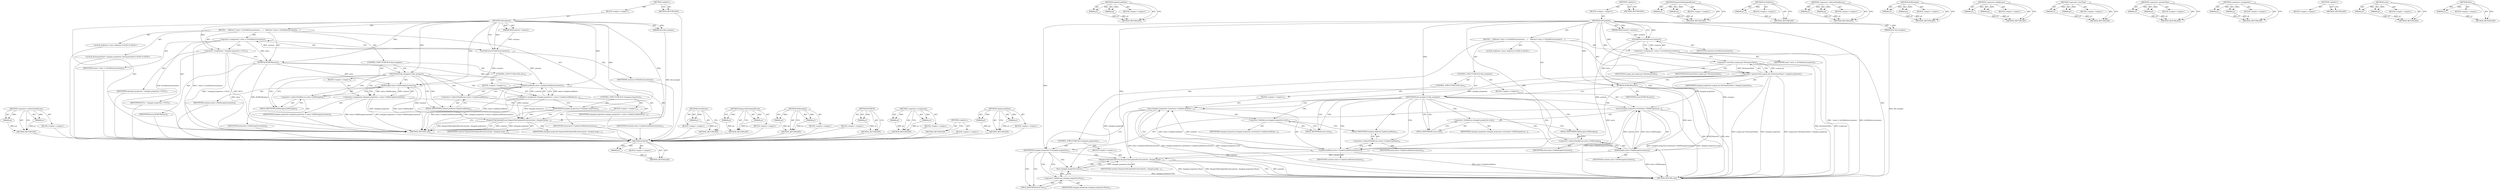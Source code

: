 digraph "Pass" {
vulnerable_89 [label=<(METHOD,&lt;operator&gt;.indirectFieldAccess)>];
vulnerable_90 [label=<(PARAM,p1)>];
vulnerable_91 [label=<(PARAM,p2)>];
vulnerable_92 [label=<(BLOCK,&lt;empty&gt;,&lt;empty&gt;)>];
vulnerable_93 [label=<(METHOD_RETURN,ANY)>];
vulnerable_6 [label=<(METHOD,&lt;global&gt;)<SUB>1</SUB>>];
vulnerable_7 [label=<(BLOCK,&lt;empty&gt;,&lt;empty&gt;)<SUB>1</SUB>>];
vulnerable_8 [label=<(METHOD,TabUpdated)<SUB>1</SUB>>];
vulnerable_9 [label=<(PARAM,WebContents* contents)<SUB>1</SUB>>];
vulnerable_10 [label=<(PARAM,bool did_navigate)<SUB>1</SUB>>];
vulnerable_11 [label=<(BLOCK,{
   TabEntry* entry = GetTabEntry(contents);
 ...,{
   TabEntry* entry = GetTabEntry(contents);
 ...)<SUB>1</SUB>>];
vulnerable_12 [label="<(LOCAL,TabEntry* entry: TabEntry*)<SUB>2</SUB>>"];
vulnerable_13 [label=<(&lt;operator&gt;.assignment,* entry = GetTabEntry(contents))<SUB>2</SUB>>];
vulnerable_14 [label=<(IDENTIFIER,entry,* entry = GetTabEntry(contents))<SUB>2</SUB>>];
vulnerable_15 [label=<(GetTabEntry,GetTabEntry(contents))<SUB>2</SUB>>];
vulnerable_16 [label=<(IDENTIFIER,contents,GetTabEntry(contents))<SUB>2</SUB>>];
vulnerable_17 [label="<(LOCAL,DictionaryValue* changed_properties: DictionaryValue*)<SUB>3</SUB>>"];
vulnerable_18 [label=<(&lt;operator&gt;.assignment,* changed_properties = NULL)<SUB>3</SUB>>];
vulnerable_19 [label=<(IDENTIFIER,changed_properties,* changed_properties = NULL)<SUB>3</SUB>>];
vulnerable_20 [label=<(IDENTIFIER,NULL,* changed_properties = NULL)<SUB>3</SUB>>];
vulnerable_21 [label=<(DCHECK,DCHECK(entry))<SUB>5</SUB>>];
vulnerable_22 [label=<(IDENTIFIER,entry,DCHECK(entry))<SUB>5</SUB>>];
vulnerable_23 [label=<(CONTROL_STRUCTURE,IF,if (did_navigate))<SUB>7</SUB>>];
vulnerable_24 [label=<(IDENTIFIER,did_navigate,if (did_navigate))<SUB>7</SUB>>];
vulnerable_25 [label=<(BLOCK,&lt;empty&gt;,&lt;empty&gt;)<SUB>8</SUB>>];
vulnerable_26 [label=<(&lt;operator&gt;.assignment,changed_properties = entry-&gt;DidNavigate(contents))<SUB>8</SUB>>];
vulnerable_27 [label=<(IDENTIFIER,changed_properties,changed_properties = entry-&gt;DidNavigate(contents))<SUB>8</SUB>>];
vulnerable_28 [label=<(DidNavigate,entry-&gt;DidNavigate(contents))<SUB>8</SUB>>];
vulnerable_29 [label=<(&lt;operator&gt;.indirectFieldAccess,entry-&gt;DidNavigate)<SUB>8</SUB>>];
vulnerable_30 [label=<(IDENTIFIER,entry,entry-&gt;DidNavigate(contents))<SUB>8</SUB>>];
vulnerable_31 [label=<(FIELD_IDENTIFIER,DidNavigate,DidNavigate)<SUB>8</SUB>>];
vulnerable_32 [label=<(IDENTIFIER,contents,entry-&gt;DidNavigate(contents))<SUB>8</SUB>>];
vulnerable_33 [label=<(CONTROL_STRUCTURE,ELSE,else)<SUB>10</SUB>>];
vulnerable_34 [label=<(BLOCK,&lt;empty&gt;,&lt;empty&gt;)<SUB>10</SUB>>];
vulnerable_35 [label=<(&lt;operator&gt;.assignment,changed_properties = entry-&gt;UpdateLoadState(con...)<SUB>10</SUB>>];
vulnerable_36 [label=<(IDENTIFIER,changed_properties,changed_properties = entry-&gt;UpdateLoadState(con...)<SUB>10</SUB>>];
vulnerable_37 [label=<(UpdateLoadState,entry-&gt;UpdateLoadState(contents))<SUB>10</SUB>>];
vulnerable_38 [label=<(&lt;operator&gt;.indirectFieldAccess,entry-&gt;UpdateLoadState)<SUB>10</SUB>>];
vulnerable_39 [label=<(IDENTIFIER,entry,entry-&gt;UpdateLoadState(contents))<SUB>10</SUB>>];
vulnerable_40 [label=<(FIELD_IDENTIFIER,UpdateLoadState,UpdateLoadState)<SUB>10</SUB>>];
vulnerable_41 [label=<(IDENTIFIER,contents,entry-&gt;UpdateLoadState(contents))<SUB>10</SUB>>];
vulnerable_42 [label=<(CONTROL_STRUCTURE,IF,if (changed_properties))<SUB>12</SUB>>];
vulnerable_43 [label=<(IDENTIFIER,changed_properties,if (changed_properties))<SUB>12</SUB>>];
vulnerable_44 [label=<(BLOCK,&lt;empty&gt;,&lt;empty&gt;)<SUB>13</SUB>>];
vulnerable_45 [label=<(DispatchTabUpdatedEvent,DispatchTabUpdatedEvent(contents, changed_prope...)<SUB>13</SUB>>];
vulnerable_46 [label=<(IDENTIFIER,contents,DispatchTabUpdatedEvent(contents, changed_prope...)<SUB>13</SUB>>];
vulnerable_47 [label=<(IDENTIFIER,changed_properties,DispatchTabUpdatedEvent(contents, changed_prope...)<SUB>13</SUB>>];
vulnerable_48 [label=<(METHOD_RETURN,void)<SUB>1</SUB>>];
vulnerable_50 [label=<(METHOD_RETURN,ANY)<SUB>1</SUB>>];
vulnerable_76 [label=<(METHOD,GetTabEntry)>];
vulnerable_77 [label=<(PARAM,p1)>];
vulnerable_78 [label=<(BLOCK,&lt;empty&gt;,&lt;empty&gt;)>];
vulnerable_79 [label=<(METHOD_RETURN,ANY)>];
vulnerable_99 [label=<(METHOD,DispatchTabUpdatedEvent)>];
vulnerable_100 [label=<(PARAM,p1)>];
vulnerable_101 [label=<(PARAM,p2)>];
vulnerable_102 [label=<(BLOCK,&lt;empty&gt;,&lt;empty&gt;)>];
vulnerable_103 [label=<(METHOD_RETURN,ANY)>];
vulnerable_84 [label=<(METHOD,DidNavigate)>];
vulnerable_85 [label=<(PARAM,p1)>];
vulnerable_86 [label=<(PARAM,p2)>];
vulnerable_87 [label=<(BLOCK,&lt;empty&gt;,&lt;empty&gt;)>];
vulnerable_88 [label=<(METHOD_RETURN,ANY)>];
vulnerable_80 [label=<(METHOD,DCHECK)>];
vulnerable_81 [label=<(PARAM,p1)>];
vulnerable_82 [label=<(BLOCK,&lt;empty&gt;,&lt;empty&gt;)>];
vulnerable_83 [label=<(METHOD_RETURN,ANY)>];
vulnerable_71 [label=<(METHOD,&lt;operator&gt;.assignment)>];
vulnerable_72 [label=<(PARAM,p1)>];
vulnerable_73 [label=<(PARAM,p2)>];
vulnerable_74 [label=<(BLOCK,&lt;empty&gt;,&lt;empty&gt;)>];
vulnerable_75 [label=<(METHOD_RETURN,ANY)>];
vulnerable_65 [label=<(METHOD,&lt;global&gt;)<SUB>1</SUB>>];
vulnerable_66 [label=<(BLOCK,&lt;empty&gt;,&lt;empty&gt;)>];
vulnerable_67 [label=<(METHOD_RETURN,ANY)>];
vulnerable_94 [label=<(METHOD,UpdateLoadState)>];
vulnerable_95 [label=<(PARAM,p1)>];
vulnerable_96 [label=<(PARAM,p2)>];
vulnerable_97 [label=<(BLOCK,&lt;empty&gt;,&lt;empty&gt;)>];
vulnerable_98 [label=<(METHOD_RETURN,ANY)>];
fixed_96 [label=<(METHOD,DCHECK)>];
fixed_97 [label=<(PARAM,p1)>];
fixed_98 [label=<(BLOCK,&lt;empty&gt;,&lt;empty&gt;)>];
fixed_99 [label=<(METHOD_RETURN,ANY)>];
fixed_120 [label=<(METHOD,UpdateLoadState)>];
fixed_121 [label=<(PARAM,p1)>];
fixed_122 [label=<(PARAM,p2)>];
fixed_123 [label=<(BLOCK,&lt;empty&gt;,&lt;empty&gt;)>];
fixed_124 [label=<(METHOD_RETURN,ANY)>];
fixed_6 [label=<(METHOD,&lt;global&gt;)<SUB>1</SUB>>];
fixed_7 [label=<(BLOCK,&lt;empty&gt;,&lt;empty&gt;)<SUB>1</SUB>>];
fixed_8 [label=<(METHOD,TabUpdated)<SUB>1</SUB>>];
fixed_9 [label=<(PARAM,WebContents* contents)<SUB>1</SUB>>];
fixed_10 [label=<(PARAM,bool did_navigate)<SUB>1</SUB>>];
fixed_11 [label=<(BLOCK,{
   TabEntry* entry = GetTabEntry(contents);
 ...,{
   TabEntry* entry = GetTabEntry(contents);
 ...)<SUB>1</SUB>>];
fixed_12 [label="<(LOCAL,TabEntry* entry: TabEntry*)<SUB>2</SUB>>"];
fixed_13 [label=<(&lt;operator&gt;.assignment,* entry = GetTabEntry(contents))<SUB>2</SUB>>];
fixed_14 [label=<(IDENTIFIER,entry,* entry = GetTabEntry(contents))<SUB>2</SUB>>];
fixed_15 [label=<(GetTabEntry,GetTabEntry(contents))<SUB>2</SUB>>];
fixed_16 [label=<(IDENTIFIER,contents,GetTabEntry(contents))<SUB>2</SUB>>];
fixed_17 [label=<(&lt;operator&gt;.greaterThan,scoped_ptr&lt;DictionaryValue&gt; changed_properties)<SUB>3</SUB>>];
fixed_18 [label=<(&lt;operator&gt;.lessThan,scoped_ptr&lt;DictionaryValue)<SUB>3</SUB>>];
fixed_19 [label=<(IDENTIFIER,scoped_ptr,scoped_ptr&lt;DictionaryValue)<SUB>3</SUB>>];
fixed_20 [label=<(IDENTIFIER,DictionaryValue,scoped_ptr&lt;DictionaryValue)<SUB>3</SUB>>];
fixed_21 [label=<(IDENTIFIER,changed_properties,scoped_ptr&lt;DictionaryValue&gt; changed_properties)<SUB>3</SUB>>];
fixed_22 [label=<(DCHECK,DCHECK(entry))<SUB>5</SUB>>];
fixed_23 [label=<(IDENTIFIER,entry,DCHECK(entry))<SUB>5</SUB>>];
fixed_24 [label=<(CONTROL_STRUCTURE,IF,if (did_navigate))<SUB>7</SUB>>];
fixed_25 [label=<(IDENTIFIER,did_navigate,if (did_navigate))<SUB>7</SUB>>];
fixed_26 [label=<(BLOCK,&lt;empty&gt;,&lt;empty&gt;)<SUB>8</SUB>>];
fixed_27 [label=<(reset,changed_properties.reset(entry-&gt;DidNavigate(con...)<SUB>8</SUB>>];
fixed_28 [label=<(&lt;operator&gt;.fieldAccess,changed_properties.reset)<SUB>8</SUB>>];
fixed_29 [label=<(IDENTIFIER,changed_properties,changed_properties.reset(entry-&gt;DidNavigate(con...)<SUB>8</SUB>>];
fixed_30 [label=<(FIELD_IDENTIFIER,reset,reset)<SUB>8</SUB>>];
fixed_31 [label=<(DidNavigate,entry-&gt;DidNavigate(contents))<SUB>8</SUB>>];
fixed_32 [label=<(&lt;operator&gt;.indirectFieldAccess,entry-&gt;DidNavigate)<SUB>8</SUB>>];
fixed_33 [label=<(IDENTIFIER,entry,entry-&gt;DidNavigate(contents))<SUB>8</SUB>>];
fixed_34 [label=<(FIELD_IDENTIFIER,DidNavigate,DidNavigate)<SUB>8</SUB>>];
fixed_35 [label=<(IDENTIFIER,contents,entry-&gt;DidNavigate(contents))<SUB>8</SUB>>];
fixed_36 [label=<(CONTROL_STRUCTURE,ELSE,else)<SUB>10</SUB>>];
fixed_37 [label=<(BLOCK,&lt;empty&gt;,&lt;empty&gt;)<SUB>10</SUB>>];
fixed_38 [label=<(reset,changed_properties.reset(entry-&gt;UpdateLoadState...)<SUB>10</SUB>>];
fixed_39 [label=<(&lt;operator&gt;.fieldAccess,changed_properties.reset)<SUB>10</SUB>>];
fixed_40 [label=<(IDENTIFIER,changed_properties,changed_properties.reset(entry-&gt;UpdateLoadState...)<SUB>10</SUB>>];
fixed_41 [label=<(FIELD_IDENTIFIER,reset,reset)<SUB>10</SUB>>];
fixed_42 [label=<(UpdateLoadState,entry-&gt;UpdateLoadState(contents))<SUB>10</SUB>>];
fixed_43 [label=<(&lt;operator&gt;.indirectFieldAccess,entry-&gt;UpdateLoadState)<SUB>10</SUB>>];
fixed_44 [label=<(IDENTIFIER,entry,entry-&gt;UpdateLoadState(contents))<SUB>10</SUB>>];
fixed_45 [label=<(FIELD_IDENTIFIER,UpdateLoadState,UpdateLoadState)<SUB>10</SUB>>];
fixed_46 [label=<(IDENTIFIER,contents,entry-&gt;UpdateLoadState(contents))<SUB>10</SUB>>];
fixed_47 [label=<(CONTROL_STRUCTURE,IF,if (changed_properties))<SUB>12</SUB>>];
fixed_48 [label=<(IDENTIFIER,changed_properties,if (changed_properties))<SUB>12</SUB>>];
fixed_49 [label=<(BLOCK,&lt;empty&gt;,&lt;empty&gt;)<SUB>13</SUB>>];
fixed_50 [label=<(DispatchTabUpdatedEvent,DispatchTabUpdatedEvent(contents, changed_prope...)<SUB>13</SUB>>];
fixed_51 [label=<(IDENTIFIER,contents,DispatchTabUpdatedEvent(contents, changed_prope...)<SUB>13</SUB>>];
fixed_52 [label=<(Pass,changed_properties.Pass())<SUB>13</SUB>>];
fixed_53 [label=<(&lt;operator&gt;.fieldAccess,changed_properties.Pass)<SUB>13</SUB>>];
fixed_54 [label=<(IDENTIFIER,changed_properties,changed_properties.Pass())<SUB>13</SUB>>];
fixed_55 [label=<(FIELD_IDENTIFIER,Pass,Pass)<SUB>13</SUB>>];
fixed_56 [label=<(METHOD_RETURN,void)<SUB>1</SUB>>];
fixed_58 [label=<(METHOD_RETURN,ANY)<SUB>1</SUB>>];
fixed_125 [label=<(METHOD,DispatchTabUpdatedEvent)>];
fixed_126 [label=<(PARAM,p1)>];
fixed_127 [label=<(PARAM,p2)>];
fixed_128 [label=<(BLOCK,&lt;empty&gt;,&lt;empty&gt;)>];
fixed_129 [label=<(METHOD_RETURN,ANY)>];
fixed_82 [label=<(METHOD,GetTabEntry)>];
fixed_83 [label=<(PARAM,p1)>];
fixed_84 [label=<(BLOCK,&lt;empty&gt;,&lt;empty&gt;)>];
fixed_85 [label=<(METHOD_RETURN,ANY)>];
fixed_115 [label=<(METHOD,&lt;operator&gt;.indirectFieldAccess)>];
fixed_116 [label=<(PARAM,p1)>];
fixed_117 [label=<(PARAM,p2)>];
fixed_118 [label=<(BLOCK,&lt;empty&gt;,&lt;empty&gt;)>];
fixed_119 [label=<(METHOD_RETURN,ANY)>];
fixed_110 [label=<(METHOD,DidNavigate)>];
fixed_111 [label=<(PARAM,p1)>];
fixed_112 [label=<(PARAM,p2)>];
fixed_113 [label=<(BLOCK,&lt;empty&gt;,&lt;empty&gt;)>];
fixed_114 [label=<(METHOD_RETURN,ANY)>];
fixed_105 [label=<(METHOD,&lt;operator&gt;.fieldAccess)>];
fixed_106 [label=<(PARAM,p1)>];
fixed_107 [label=<(PARAM,p2)>];
fixed_108 [label=<(BLOCK,&lt;empty&gt;,&lt;empty&gt;)>];
fixed_109 [label=<(METHOD_RETURN,ANY)>];
fixed_91 [label=<(METHOD,&lt;operator&gt;.lessThan)>];
fixed_92 [label=<(PARAM,p1)>];
fixed_93 [label=<(PARAM,p2)>];
fixed_94 [label=<(BLOCK,&lt;empty&gt;,&lt;empty&gt;)>];
fixed_95 [label=<(METHOD_RETURN,ANY)>];
fixed_86 [label=<(METHOD,&lt;operator&gt;.greaterThan)>];
fixed_87 [label=<(PARAM,p1)>];
fixed_88 [label=<(PARAM,p2)>];
fixed_89 [label=<(BLOCK,&lt;empty&gt;,&lt;empty&gt;)>];
fixed_90 [label=<(METHOD_RETURN,ANY)>];
fixed_77 [label=<(METHOD,&lt;operator&gt;.assignment)>];
fixed_78 [label=<(PARAM,p1)>];
fixed_79 [label=<(PARAM,p2)>];
fixed_80 [label=<(BLOCK,&lt;empty&gt;,&lt;empty&gt;)>];
fixed_81 [label=<(METHOD_RETURN,ANY)>];
fixed_71 [label=<(METHOD,&lt;global&gt;)<SUB>1</SUB>>];
fixed_72 [label=<(BLOCK,&lt;empty&gt;,&lt;empty&gt;)>];
fixed_73 [label=<(METHOD_RETURN,ANY)>];
fixed_100 [label=<(METHOD,reset)>];
fixed_101 [label=<(PARAM,p1)>];
fixed_102 [label=<(PARAM,p2)>];
fixed_103 [label=<(BLOCK,&lt;empty&gt;,&lt;empty&gt;)>];
fixed_104 [label=<(METHOD_RETURN,ANY)>];
fixed_130 [label=<(METHOD,Pass)>];
fixed_131 [label=<(PARAM,p1)>];
fixed_132 [label=<(BLOCK,&lt;empty&gt;,&lt;empty&gt;)>];
fixed_133 [label=<(METHOD_RETURN,ANY)>];
vulnerable_89 -> vulnerable_90  [key=0, label="AST: "];
vulnerable_89 -> vulnerable_90  [key=1, label="DDG: "];
vulnerable_89 -> vulnerable_92  [key=0, label="AST: "];
vulnerable_89 -> vulnerable_91  [key=0, label="AST: "];
vulnerable_89 -> vulnerable_91  [key=1, label="DDG: "];
vulnerable_89 -> vulnerable_93  [key=0, label="AST: "];
vulnerable_89 -> vulnerable_93  [key=1, label="CFG: "];
vulnerable_90 -> vulnerable_93  [key=0, label="DDG: p1"];
vulnerable_91 -> vulnerable_93  [key=0, label="DDG: p2"];
vulnerable_92 -> fixed_96  [key=0];
vulnerable_93 -> fixed_96  [key=0];
vulnerable_6 -> vulnerable_7  [key=0, label="AST: "];
vulnerable_6 -> vulnerable_50  [key=0, label="AST: "];
vulnerable_6 -> vulnerable_50  [key=1, label="CFG: "];
vulnerable_7 -> vulnerable_8  [key=0, label="AST: "];
vulnerable_8 -> vulnerable_9  [key=0, label="AST: "];
vulnerable_8 -> vulnerable_9  [key=1, label="DDG: "];
vulnerable_8 -> vulnerable_10  [key=0, label="AST: "];
vulnerable_8 -> vulnerable_10  [key=1, label="DDG: "];
vulnerable_8 -> vulnerable_11  [key=0, label="AST: "];
vulnerable_8 -> vulnerable_48  [key=0, label="AST: "];
vulnerable_8 -> vulnerable_15  [key=0, label="CFG: "];
vulnerable_8 -> vulnerable_15  [key=1, label="DDG: "];
vulnerable_8 -> vulnerable_18  [key=0, label="DDG: "];
vulnerable_8 -> vulnerable_21  [key=0, label="DDG: "];
vulnerable_8 -> vulnerable_24  [key=0, label="DDG: "];
vulnerable_8 -> vulnerable_43  [key=0, label="DDG: "];
vulnerable_8 -> vulnerable_45  [key=0, label="DDG: "];
vulnerable_8 -> vulnerable_28  [key=0, label="DDG: "];
vulnerable_8 -> vulnerable_37  [key=0, label="DDG: "];
vulnerable_9 -> vulnerable_15  [key=0, label="DDG: contents"];
vulnerable_10 -> vulnerable_48  [key=0, label="DDG: did_navigate"];
vulnerable_11 -> vulnerable_12  [key=0, label="AST: "];
vulnerable_11 -> vulnerable_13  [key=0, label="AST: "];
vulnerable_11 -> vulnerable_17  [key=0, label="AST: "];
vulnerable_11 -> vulnerable_18  [key=0, label="AST: "];
vulnerable_11 -> vulnerable_21  [key=0, label="AST: "];
vulnerable_11 -> vulnerable_23  [key=0, label="AST: "];
vulnerable_11 -> vulnerable_42  [key=0, label="AST: "];
vulnerable_12 -> fixed_96  [key=0];
vulnerable_13 -> vulnerable_14  [key=0, label="AST: "];
vulnerable_13 -> vulnerable_15  [key=0, label="AST: "];
vulnerable_13 -> vulnerable_18  [key=0, label="CFG: "];
vulnerable_13 -> vulnerable_48  [key=0, label="DDG: GetTabEntry(contents)"];
vulnerable_13 -> vulnerable_48  [key=1, label="DDG: * entry = GetTabEntry(contents)"];
vulnerable_13 -> vulnerable_21  [key=0, label="DDG: entry"];
vulnerable_14 -> fixed_96  [key=0];
vulnerable_15 -> vulnerable_16  [key=0, label="AST: "];
vulnerable_15 -> vulnerable_13  [key=0, label="CFG: "];
vulnerable_15 -> vulnerable_13  [key=1, label="DDG: contents"];
vulnerable_15 -> vulnerable_28  [key=0, label="DDG: contents"];
vulnerable_15 -> vulnerable_37  [key=0, label="DDG: contents"];
vulnerable_16 -> fixed_96  [key=0];
vulnerable_17 -> fixed_96  [key=0];
vulnerable_18 -> vulnerable_19  [key=0, label="AST: "];
vulnerable_18 -> vulnerable_20  [key=0, label="AST: "];
vulnerable_18 -> vulnerable_21  [key=0, label="CFG: "];
vulnerable_18 -> vulnerable_48  [key=0, label="DDG: * changed_properties = NULL"];
vulnerable_18 -> vulnerable_48  [key=1, label="DDG: NULL"];
vulnerable_19 -> fixed_96  [key=0];
vulnerable_20 -> fixed_96  [key=0];
vulnerable_21 -> vulnerable_22  [key=0, label="AST: "];
vulnerable_21 -> vulnerable_24  [key=0, label="CFG: "];
vulnerable_21 -> vulnerable_48  [key=0, label="DDG: entry"];
vulnerable_21 -> vulnerable_48  [key=1, label="DDG: DCHECK(entry)"];
vulnerable_21 -> vulnerable_28  [key=0, label="DDG: entry"];
vulnerable_21 -> vulnerable_37  [key=0, label="DDG: entry"];
vulnerable_22 -> fixed_96  [key=0];
vulnerable_23 -> vulnerable_24  [key=0, label="AST: "];
vulnerable_23 -> vulnerable_25  [key=0, label="AST: "];
vulnerable_23 -> vulnerable_33  [key=0, label="AST: "];
vulnerable_24 -> vulnerable_31  [key=0, label="CFG: "];
vulnerable_24 -> vulnerable_31  [key=1, label="CDG: "];
vulnerable_24 -> vulnerable_40  [key=0, label="CFG: "];
vulnerable_24 -> vulnerable_40  [key=1, label="CDG: "];
vulnerable_24 -> vulnerable_29  [key=0, label="CDG: "];
vulnerable_24 -> vulnerable_26  [key=0, label="CDG: "];
vulnerable_24 -> vulnerable_28  [key=0, label="CDG: "];
vulnerable_24 -> vulnerable_35  [key=0, label="CDG: "];
vulnerable_24 -> vulnerable_37  [key=0, label="CDG: "];
vulnerable_24 -> vulnerable_38  [key=0, label="CDG: "];
vulnerable_25 -> vulnerable_26  [key=0, label="AST: "];
vulnerable_26 -> vulnerable_27  [key=0, label="AST: "];
vulnerable_26 -> vulnerable_28  [key=0, label="AST: "];
vulnerable_26 -> vulnerable_43  [key=0, label="CFG: "];
vulnerable_26 -> vulnerable_48  [key=0, label="DDG: entry-&gt;DidNavigate(contents)"];
vulnerable_26 -> vulnerable_48  [key=1, label="DDG: changed_properties = entry-&gt;DidNavigate(contents)"];
vulnerable_26 -> vulnerable_45  [key=0, label="DDG: changed_properties"];
vulnerable_27 -> fixed_96  [key=0];
vulnerable_28 -> vulnerable_29  [key=0, label="AST: "];
vulnerable_28 -> vulnerable_32  [key=0, label="AST: "];
vulnerable_28 -> vulnerable_26  [key=0, label="CFG: "];
vulnerable_28 -> vulnerable_26  [key=1, label="DDG: entry-&gt;DidNavigate"];
vulnerable_28 -> vulnerable_26  [key=2, label="DDG: contents"];
vulnerable_28 -> vulnerable_48  [key=0, label="DDG: entry-&gt;DidNavigate"];
vulnerable_28 -> vulnerable_45  [key=0, label="DDG: contents"];
vulnerable_29 -> vulnerable_30  [key=0, label="AST: "];
vulnerable_29 -> vulnerable_31  [key=0, label="AST: "];
vulnerable_29 -> vulnerable_28  [key=0, label="CFG: "];
vulnerable_30 -> fixed_96  [key=0];
vulnerable_31 -> vulnerable_29  [key=0, label="CFG: "];
vulnerable_32 -> fixed_96  [key=0];
vulnerable_33 -> vulnerable_34  [key=0, label="AST: "];
vulnerable_34 -> vulnerable_35  [key=0, label="AST: "];
vulnerable_35 -> vulnerable_36  [key=0, label="AST: "];
vulnerable_35 -> vulnerable_37  [key=0, label="AST: "];
vulnerable_35 -> vulnerable_43  [key=0, label="CFG: "];
vulnerable_35 -> vulnerable_48  [key=0, label="DDG: entry-&gt;UpdateLoadState(contents)"];
vulnerable_35 -> vulnerable_48  [key=1, label="DDG: changed_properties = entry-&gt;UpdateLoadState(contents)"];
vulnerable_35 -> vulnerable_45  [key=0, label="DDG: changed_properties"];
vulnerable_36 -> fixed_96  [key=0];
vulnerable_37 -> vulnerable_38  [key=0, label="AST: "];
vulnerable_37 -> vulnerable_41  [key=0, label="AST: "];
vulnerable_37 -> vulnerable_35  [key=0, label="CFG: "];
vulnerable_37 -> vulnerable_35  [key=1, label="DDG: entry-&gt;UpdateLoadState"];
vulnerable_37 -> vulnerable_35  [key=2, label="DDG: contents"];
vulnerable_37 -> vulnerable_48  [key=0, label="DDG: entry-&gt;UpdateLoadState"];
vulnerable_37 -> vulnerable_45  [key=0, label="DDG: contents"];
vulnerable_38 -> vulnerable_39  [key=0, label="AST: "];
vulnerable_38 -> vulnerable_40  [key=0, label="AST: "];
vulnerable_38 -> vulnerable_37  [key=0, label="CFG: "];
vulnerable_39 -> fixed_96  [key=0];
vulnerable_40 -> vulnerable_38  [key=0, label="CFG: "];
vulnerable_41 -> fixed_96  [key=0];
vulnerable_42 -> vulnerable_43  [key=0, label="AST: "];
vulnerable_42 -> vulnerable_44  [key=0, label="AST: "];
vulnerable_43 -> vulnerable_48  [key=0, label="CFG: "];
vulnerable_43 -> vulnerable_45  [key=0, label="CFG: "];
vulnerable_43 -> vulnerable_45  [key=1, label="CDG: "];
vulnerable_44 -> vulnerable_45  [key=0, label="AST: "];
vulnerable_45 -> vulnerable_46  [key=0, label="AST: "];
vulnerable_45 -> vulnerable_47  [key=0, label="AST: "];
vulnerable_45 -> vulnerable_48  [key=0, label="CFG: "];
vulnerable_45 -> vulnerable_48  [key=1, label="DDG: contents"];
vulnerable_45 -> vulnerable_48  [key=2, label="DDG: changed_properties"];
vulnerable_45 -> vulnerable_48  [key=3, label="DDG: DispatchTabUpdatedEvent(contents, changed_properties)"];
vulnerable_46 -> fixed_96  [key=0];
vulnerable_47 -> fixed_96  [key=0];
vulnerable_48 -> fixed_96  [key=0];
vulnerable_50 -> fixed_96  [key=0];
vulnerable_76 -> vulnerable_77  [key=0, label="AST: "];
vulnerable_76 -> vulnerable_77  [key=1, label="DDG: "];
vulnerable_76 -> vulnerable_78  [key=0, label="AST: "];
vulnerable_76 -> vulnerable_79  [key=0, label="AST: "];
vulnerable_76 -> vulnerable_79  [key=1, label="CFG: "];
vulnerable_77 -> vulnerable_79  [key=0, label="DDG: p1"];
vulnerable_78 -> fixed_96  [key=0];
vulnerable_79 -> fixed_96  [key=0];
vulnerable_99 -> vulnerable_100  [key=0, label="AST: "];
vulnerable_99 -> vulnerable_100  [key=1, label="DDG: "];
vulnerable_99 -> vulnerable_102  [key=0, label="AST: "];
vulnerable_99 -> vulnerable_101  [key=0, label="AST: "];
vulnerable_99 -> vulnerable_101  [key=1, label="DDG: "];
vulnerable_99 -> vulnerable_103  [key=0, label="AST: "];
vulnerable_99 -> vulnerable_103  [key=1, label="CFG: "];
vulnerable_100 -> vulnerable_103  [key=0, label="DDG: p1"];
vulnerable_101 -> vulnerable_103  [key=0, label="DDG: p2"];
vulnerable_102 -> fixed_96  [key=0];
vulnerable_103 -> fixed_96  [key=0];
vulnerable_84 -> vulnerable_85  [key=0, label="AST: "];
vulnerable_84 -> vulnerable_85  [key=1, label="DDG: "];
vulnerable_84 -> vulnerable_87  [key=0, label="AST: "];
vulnerable_84 -> vulnerable_86  [key=0, label="AST: "];
vulnerable_84 -> vulnerable_86  [key=1, label="DDG: "];
vulnerable_84 -> vulnerable_88  [key=0, label="AST: "];
vulnerable_84 -> vulnerable_88  [key=1, label="CFG: "];
vulnerable_85 -> vulnerable_88  [key=0, label="DDG: p1"];
vulnerable_86 -> vulnerable_88  [key=0, label="DDG: p2"];
vulnerable_87 -> fixed_96  [key=0];
vulnerable_88 -> fixed_96  [key=0];
vulnerable_80 -> vulnerable_81  [key=0, label="AST: "];
vulnerable_80 -> vulnerable_81  [key=1, label="DDG: "];
vulnerable_80 -> vulnerable_82  [key=0, label="AST: "];
vulnerable_80 -> vulnerable_83  [key=0, label="AST: "];
vulnerable_80 -> vulnerable_83  [key=1, label="CFG: "];
vulnerable_81 -> vulnerable_83  [key=0, label="DDG: p1"];
vulnerable_82 -> fixed_96  [key=0];
vulnerable_83 -> fixed_96  [key=0];
vulnerable_71 -> vulnerable_72  [key=0, label="AST: "];
vulnerable_71 -> vulnerable_72  [key=1, label="DDG: "];
vulnerable_71 -> vulnerable_74  [key=0, label="AST: "];
vulnerable_71 -> vulnerable_73  [key=0, label="AST: "];
vulnerable_71 -> vulnerable_73  [key=1, label="DDG: "];
vulnerable_71 -> vulnerable_75  [key=0, label="AST: "];
vulnerable_71 -> vulnerable_75  [key=1, label="CFG: "];
vulnerable_72 -> vulnerable_75  [key=0, label="DDG: p1"];
vulnerable_73 -> vulnerable_75  [key=0, label="DDG: p2"];
vulnerable_74 -> fixed_96  [key=0];
vulnerable_75 -> fixed_96  [key=0];
vulnerable_65 -> vulnerable_66  [key=0, label="AST: "];
vulnerable_65 -> vulnerable_67  [key=0, label="AST: "];
vulnerable_65 -> vulnerable_67  [key=1, label="CFG: "];
vulnerable_66 -> fixed_96  [key=0];
vulnerable_67 -> fixed_96  [key=0];
vulnerable_94 -> vulnerable_95  [key=0, label="AST: "];
vulnerable_94 -> vulnerable_95  [key=1, label="DDG: "];
vulnerable_94 -> vulnerable_97  [key=0, label="AST: "];
vulnerable_94 -> vulnerable_96  [key=0, label="AST: "];
vulnerable_94 -> vulnerable_96  [key=1, label="DDG: "];
vulnerable_94 -> vulnerable_98  [key=0, label="AST: "];
vulnerable_94 -> vulnerable_98  [key=1, label="CFG: "];
vulnerable_95 -> vulnerable_98  [key=0, label="DDG: p1"];
vulnerable_96 -> vulnerable_98  [key=0, label="DDG: p2"];
vulnerable_97 -> fixed_96  [key=0];
vulnerable_98 -> fixed_96  [key=0];
fixed_96 -> fixed_97  [key=0, label="AST: "];
fixed_96 -> fixed_97  [key=1, label="DDG: "];
fixed_96 -> fixed_98  [key=0, label="AST: "];
fixed_96 -> fixed_99  [key=0, label="AST: "];
fixed_96 -> fixed_99  [key=1, label="CFG: "];
fixed_97 -> fixed_99  [key=0, label="DDG: p1"];
fixed_120 -> fixed_121  [key=0, label="AST: "];
fixed_120 -> fixed_121  [key=1, label="DDG: "];
fixed_120 -> fixed_123  [key=0, label="AST: "];
fixed_120 -> fixed_122  [key=0, label="AST: "];
fixed_120 -> fixed_122  [key=1, label="DDG: "];
fixed_120 -> fixed_124  [key=0, label="AST: "];
fixed_120 -> fixed_124  [key=1, label="CFG: "];
fixed_121 -> fixed_124  [key=0, label="DDG: p1"];
fixed_122 -> fixed_124  [key=0, label="DDG: p2"];
fixed_6 -> fixed_7  [key=0, label="AST: "];
fixed_6 -> fixed_58  [key=0, label="AST: "];
fixed_6 -> fixed_58  [key=1, label="CFG: "];
fixed_7 -> fixed_8  [key=0, label="AST: "];
fixed_8 -> fixed_9  [key=0, label="AST: "];
fixed_8 -> fixed_9  [key=1, label="DDG: "];
fixed_8 -> fixed_10  [key=0, label="AST: "];
fixed_8 -> fixed_10  [key=1, label="DDG: "];
fixed_8 -> fixed_11  [key=0, label="AST: "];
fixed_8 -> fixed_56  [key=0, label="AST: "];
fixed_8 -> fixed_15  [key=0, label="CFG: "];
fixed_8 -> fixed_15  [key=1, label="DDG: "];
fixed_8 -> fixed_17  [key=0, label="DDG: "];
fixed_8 -> fixed_22  [key=0, label="DDG: "];
fixed_8 -> fixed_25  [key=0, label="DDG: "];
fixed_8 -> fixed_48  [key=0, label="DDG: "];
fixed_8 -> fixed_18  [key=0, label="DDG: "];
fixed_8 -> fixed_50  [key=0, label="DDG: "];
fixed_8 -> fixed_31  [key=0, label="DDG: "];
fixed_8 -> fixed_42  [key=0, label="DDG: "];
fixed_9 -> fixed_15  [key=0, label="DDG: contents"];
fixed_10 -> fixed_56  [key=0, label="DDG: did_navigate"];
fixed_11 -> fixed_12  [key=0, label="AST: "];
fixed_11 -> fixed_13  [key=0, label="AST: "];
fixed_11 -> fixed_17  [key=0, label="AST: "];
fixed_11 -> fixed_22  [key=0, label="AST: "];
fixed_11 -> fixed_24  [key=0, label="AST: "];
fixed_11 -> fixed_47  [key=0, label="AST: "];
fixed_13 -> fixed_14  [key=0, label="AST: "];
fixed_13 -> fixed_15  [key=0, label="AST: "];
fixed_13 -> fixed_18  [key=0, label="CFG: "];
fixed_13 -> fixed_56  [key=0, label="DDG: GetTabEntry(contents)"];
fixed_13 -> fixed_56  [key=1, label="DDG: * entry = GetTabEntry(contents)"];
fixed_13 -> fixed_22  [key=0, label="DDG: entry"];
fixed_15 -> fixed_16  [key=0, label="AST: "];
fixed_15 -> fixed_13  [key=0, label="CFG: "];
fixed_15 -> fixed_13  [key=1, label="DDG: contents"];
fixed_15 -> fixed_31  [key=0, label="DDG: contents"];
fixed_15 -> fixed_42  [key=0, label="DDG: contents"];
fixed_17 -> fixed_18  [key=0, label="AST: "];
fixed_17 -> fixed_21  [key=0, label="AST: "];
fixed_17 -> fixed_22  [key=0, label="CFG: "];
fixed_17 -> fixed_56  [key=0, label="DDG: scoped_ptr&lt;DictionaryValue"];
fixed_17 -> fixed_56  [key=1, label="DDG: changed_properties"];
fixed_17 -> fixed_56  [key=2, label="DDG: scoped_ptr&lt;DictionaryValue&gt; changed_properties"];
fixed_17 -> fixed_27  [key=0, label="DDG: changed_properties"];
fixed_17 -> fixed_38  [key=0, label="DDG: changed_properties"];
fixed_17 -> fixed_52  [key=0, label="DDG: changed_properties"];
fixed_18 -> fixed_19  [key=0, label="AST: "];
fixed_18 -> fixed_20  [key=0, label="AST: "];
fixed_18 -> fixed_17  [key=0, label="CFG: "];
fixed_18 -> fixed_17  [key=1, label="DDG: scoped_ptr"];
fixed_18 -> fixed_17  [key=2, label="DDG: DictionaryValue"];
fixed_18 -> fixed_56  [key=0, label="DDG: scoped_ptr"];
fixed_18 -> fixed_56  [key=1, label="DDG: DictionaryValue"];
fixed_22 -> fixed_23  [key=0, label="AST: "];
fixed_22 -> fixed_25  [key=0, label="CFG: "];
fixed_22 -> fixed_56  [key=0, label="DDG: entry"];
fixed_22 -> fixed_56  [key=1, label="DDG: DCHECK(entry)"];
fixed_22 -> fixed_31  [key=0, label="DDG: entry"];
fixed_22 -> fixed_42  [key=0, label="DDG: entry"];
fixed_24 -> fixed_25  [key=0, label="AST: "];
fixed_24 -> fixed_26  [key=0, label="AST: "];
fixed_24 -> fixed_36  [key=0, label="AST: "];
fixed_25 -> fixed_30  [key=0, label="CFG: "];
fixed_25 -> fixed_30  [key=1, label="CDG: "];
fixed_25 -> fixed_41  [key=0, label="CFG: "];
fixed_25 -> fixed_41  [key=1, label="CDG: "];
fixed_25 -> fixed_34  [key=0, label="CDG: "];
fixed_25 -> fixed_32  [key=0, label="CDG: "];
fixed_25 -> fixed_42  [key=0, label="CDG: "];
fixed_25 -> fixed_28  [key=0, label="CDG: "];
fixed_25 -> fixed_38  [key=0, label="CDG: "];
fixed_25 -> fixed_45  [key=0, label="CDG: "];
fixed_25 -> fixed_27  [key=0, label="CDG: "];
fixed_25 -> fixed_39  [key=0, label="CDG: "];
fixed_25 -> fixed_31  [key=0, label="CDG: "];
fixed_25 -> fixed_43  [key=0, label="CDG: "];
fixed_26 -> fixed_27  [key=0, label="AST: "];
fixed_27 -> fixed_28  [key=0, label="AST: "];
fixed_27 -> fixed_31  [key=0, label="AST: "];
fixed_27 -> fixed_48  [key=0, label="CFG: "];
fixed_27 -> fixed_56  [key=0, label="DDG: changed_properties.reset"];
fixed_27 -> fixed_56  [key=1, label="DDG: entry-&gt;DidNavigate(contents)"];
fixed_27 -> fixed_56  [key=2, label="DDG: changed_properties.reset(entry-&gt;DidNavigate(contents))"];
fixed_28 -> fixed_29  [key=0, label="AST: "];
fixed_28 -> fixed_30  [key=0, label="AST: "];
fixed_28 -> fixed_34  [key=0, label="CFG: "];
fixed_30 -> fixed_28  [key=0, label="CFG: "];
fixed_31 -> fixed_32  [key=0, label="AST: "];
fixed_31 -> fixed_35  [key=0, label="AST: "];
fixed_31 -> fixed_27  [key=0, label="CFG: "];
fixed_31 -> fixed_27  [key=1, label="DDG: entry-&gt;DidNavigate"];
fixed_31 -> fixed_27  [key=2, label="DDG: contents"];
fixed_31 -> fixed_56  [key=0, label="DDG: entry-&gt;DidNavigate"];
fixed_31 -> fixed_50  [key=0, label="DDG: contents"];
fixed_32 -> fixed_33  [key=0, label="AST: "];
fixed_32 -> fixed_34  [key=0, label="AST: "];
fixed_32 -> fixed_31  [key=0, label="CFG: "];
fixed_34 -> fixed_32  [key=0, label="CFG: "];
fixed_36 -> fixed_37  [key=0, label="AST: "];
fixed_37 -> fixed_38  [key=0, label="AST: "];
fixed_38 -> fixed_39  [key=0, label="AST: "];
fixed_38 -> fixed_42  [key=0, label="AST: "];
fixed_38 -> fixed_48  [key=0, label="CFG: "];
fixed_38 -> fixed_56  [key=0, label="DDG: changed_properties.reset"];
fixed_38 -> fixed_56  [key=1, label="DDG: entry-&gt;UpdateLoadState(contents)"];
fixed_38 -> fixed_56  [key=2, label="DDG: changed_properties.reset(entry-&gt;UpdateLoadState(contents))"];
fixed_39 -> fixed_40  [key=0, label="AST: "];
fixed_39 -> fixed_41  [key=0, label="AST: "];
fixed_39 -> fixed_45  [key=0, label="CFG: "];
fixed_41 -> fixed_39  [key=0, label="CFG: "];
fixed_42 -> fixed_43  [key=0, label="AST: "];
fixed_42 -> fixed_46  [key=0, label="AST: "];
fixed_42 -> fixed_38  [key=0, label="CFG: "];
fixed_42 -> fixed_38  [key=1, label="DDG: entry-&gt;UpdateLoadState"];
fixed_42 -> fixed_38  [key=2, label="DDG: contents"];
fixed_42 -> fixed_56  [key=0, label="DDG: entry-&gt;UpdateLoadState"];
fixed_42 -> fixed_50  [key=0, label="DDG: contents"];
fixed_43 -> fixed_44  [key=0, label="AST: "];
fixed_43 -> fixed_45  [key=0, label="AST: "];
fixed_43 -> fixed_42  [key=0, label="CFG: "];
fixed_45 -> fixed_43  [key=0, label="CFG: "];
fixed_47 -> fixed_48  [key=0, label="AST: "];
fixed_47 -> fixed_49  [key=0, label="AST: "];
fixed_48 -> fixed_56  [key=0, label="CFG: "];
fixed_48 -> fixed_55  [key=0, label="CFG: "];
fixed_48 -> fixed_55  [key=1, label="CDG: "];
fixed_48 -> fixed_52  [key=0, label="CDG: "];
fixed_48 -> fixed_53  [key=0, label="CDG: "];
fixed_48 -> fixed_50  [key=0, label="CDG: "];
fixed_49 -> fixed_50  [key=0, label="AST: "];
fixed_50 -> fixed_51  [key=0, label="AST: "];
fixed_50 -> fixed_52  [key=0, label="AST: "];
fixed_50 -> fixed_56  [key=0, label="CFG: "];
fixed_50 -> fixed_56  [key=1, label="DDG: contents"];
fixed_50 -> fixed_56  [key=2, label="DDG: changed_properties.Pass()"];
fixed_50 -> fixed_56  [key=3, label="DDG: DispatchTabUpdatedEvent(contents, changed_properties.Pass())"];
fixed_52 -> fixed_53  [key=0, label="AST: "];
fixed_52 -> fixed_50  [key=0, label="CFG: "];
fixed_52 -> fixed_50  [key=1, label="DDG: changed_properties.Pass"];
fixed_52 -> fixed_56  [key=0, label="DDG: changed_properties.Pass"];
fixed_53 -> fixed_54  [key=0, label="AST: "];
fixed_53 -> fixed_55  [key=0, label="AST: "];
fixed_53 -> fixed_52  [key=0, label="CFG: "];
fixed_55 -> fixed_53  [key=0, label="CFG: "];
fixed_125 -> fixed_126  [key=0, label="AST: "];
fixed_125 -> fixed_126  [key=1, label="DDG: "];
fixed_125 -> fixed_128  [key=0, label="AST: "];
fixed_125 -> fixed_127  [key=0, label="AST: "];
fixed_125 -> fixed_127  [key=1, label="DDG: "];
fixed_125 -> fixed_129  [key=0, label="AST: "];
fixed_125 -> fixed_129  [key=1, label="CFG: "];
fixed_126 -> fixed_129  [key=0, label="DDG: p1"];
fixed_127 -> fixed_129  [key=0, label="DDG: p2"];
fixed_82 -> fixed_83  [key=0, label="AST: "];
fixed_82 -> fixed_83  [key=1, label="DDG: "];
fixed_82 -> fixed_84  [key=0, label="AST: "];
fixed_82 -> fixed_85  [key=0, label="AST: "];
fixed_82 -> fixed_85  [key=1, label="CFG: "];
fixed_83 -> fixed_85  [key=0, label="DDG: p1"];
fixed_115 -> fixed_116  [key=0, label="AST: "];
fixed_115 -> fixed_116  [key=1, label="DDG: "];
fixed_115 -> fixed_118  [key=0, label="AST: "];
fixed_115 -> fixed_117  [key=0, label="AST: "];
fixed_115 -> fixed_117  [key=1, label="DDG: "];
fixed_115 -> fixed_119  [key=0, label="AST: "];
fixed_115 -> fixed_119  [key=1, label="CFG: "];
fixed_116 -> fixed_119  [key=0, label="DDG: p1"];
fixed_117 -> fixed_119  [key=0, label="DDG: p2"];
fixed_110 -> fixed_111  [key=0, label="AST: "];
fixed_110 -> fixed_111  [key=1, label="DDG: "];
fixed_110 -> fixed_113  [key=0, label="AST: "];
fixed_110 -> fixed_112  [key=0, label="AST: "];
fixed_110 -> fixed_112  [key=1, label="DDG: "];
fixed_110 -> fixed_114  [key=0, label="AST: "];
fixed_110 -> fixed_114  [key=1, label="CFG: "];
fixed_111 -> fixed_114  [key=0, label="DDG: p1"];
fixed_112 -> fixed_114  [key=0, label="DDG: p2"];
fixed_105 -> fixed_106  [key=0, label="AST: "];
fixed_105 -> fixed_106  [key=1, label="DDG: "];
fixed_105 -> fixed_108  [key=0, label="AST: "];
fixed_105 -> fixed_107  [key=0, label="AST: "];
fixed_105 -> fixed_107  [key=1, label="DDG: "];
fixed_105 -> fixed_109  [key=0, label="AST: "];
fixed_105 -> fixed_109  [key=1, label="CFG: "];
fixed_106 -> fixed_109  [key=0, label="DDG: p1"];
fixed_107 -> fixed_109  [key=0, label="DDG: p2"];
fixed_91 -> fixed_92  [key=0, label="AST: "];
fixed_91 -> fixed_92  [key=1, label="DDG: "];
fixed_91 -> fixed_94  [key=0, label="AST: "];
fixed_91 -> fixed_93  [key=0, label="AST: "];
fixed_91 -> fixed_93  [key=1, label="DDG: "];
fixed_91 -> fixed_95  [key=0, label="AST: "];
fixed_91 -> fixed_95  [key=1, label="CFG: "];
fixed_92 -> fixed_95  [key=0, label="DDG: p1"];
fixed_93 -> fixed_95  [key=0, label="DDG: p2"];
fixed_86 -> fixed_87  [key=0, label="AST: "];
fixed_86 -> fixed_87  [key=1, label="DDG: "];
fixed_86 -> fixed_89  [key=0, label="AST: "];
fixed_86 -> fixed_88  [key=0, label="AST: "];
fixed_86 -> fixed_88  [key=1, label="DDG: "];
fixed_86 -> fixed_90  [key=0, label="AST: "];
fixed_86 -> fixed_90  [key=1, label="CFG: "];
fixed_87 -> fixed_90  [key=0, label="DDG: p1"];
fixed_88 -> fixed_90  [key=0, label="DDG: p2"];
fixed_77 -> fixed_78  [key=0, label="AST: "];
fixed_77 -> fixed_78  [key=1, label="DDG: "];
fixed_77 -> fixed_80  [key=0, label="AST: "];
fixed_77 -> fixed_79  [key=0, label="AST: "];
fixed_77 -> fixed_79  [key=1, label="DDG: "];
fixed_77 -> fixed_81  [key=0, label="AST: "];
fixed_77 -> fixed_81  [key=1, label="CFG: "];
fixed_78 -> fixed_81  [key=0, label="DDG: p1"];
fixed_79 -> fixed_81  [key=0, label="DDG: p2"];
fixed_71 -> fixed_72  [key=0, label="AST: "];
fixed_71 -> fixed_73  [key=0, label="AST: "];
fixed_71 -> fixed_73  [key=1, label="CFG: "];
fixed_100 -> fixed_101  [key=0, label="AST: "];
fixed_100 -> fixed_101  [key=1, label="DDG: "];
fixed_100 -> fixed_103  [key=0, label="AST: "];
fixed_100 -> fixed_102  [key=0, label="AST: "];
fixed_100 -> fixed_102  [key=1, label="DDG: "];
fixed_100 -> fixed_104  [key=0, label="AST: "];
fixed_100 -> fixed_104  [key=1, label="CFG: "];
fixed_101 -> fixed_104  [key=0, label="DDG: p1"];
fixed_102 -> fixed_104  [key=0, label="DDG: p2"];
fixed_130 -> fixed_131  [key=0, label="AST: "];
fixed_130 -> fixed_131  [key=1, label="DDG: "];
fixed_130 -> fixed_132  [key=0, label="AST: "];
fixed_130 -> fixed_133  [key=0, label="AST: "];
fixed_130 -> fixed_133  [key=1, label="CFG: "];
fixed_131 -> fixed_133  [key=0, label="DDG: p1"];
}
